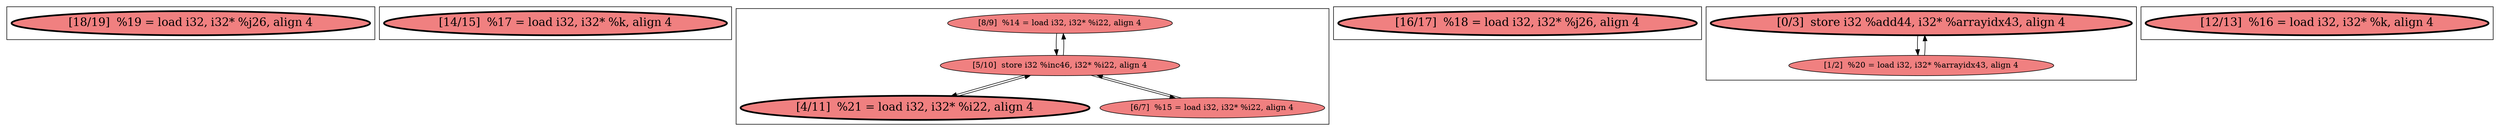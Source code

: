 
digraph G {





subgraph cluster4 {


node459 [penwidth=3.0,fontsize=20,fillcolor=lightcoral,label="[18/19]  %19 = load i32, i32* %j26, align 4",shape=ellipse,style=filled ]



}

subgraph cluster3 {


node458 [penwidth=3.0,fontsize=20,fillcolor=lightcoral,label="[14/15]  %17 = load i32, i32* %k, align 4",shape=ellipse,style=filled ]



}

subgraph cluster2 {


node454 [fillcolor=lightcoral,label="[8/9]  %14 = load i32, i32* %i22, align 4",shape=ellipse,style=filled ]
node457 [fillcolor=lightcoral,label="[5/10]  store i32 %inc46, i32* %i22, align 4",shape=ellipse,style=filled ]
node456 [penwidth=3.0,fontsize=20,fillcolor=lightcoral,label="[4/11]  %21 = load i32, i32* %i22, align 4",shape=ellipse,style=filled ]
node455 [fillcolor=lightcoral,label="[6/7]  %15 = load i32, i32* %i22, align 4",shape=ellipse,style=filled ]

node457->node455 [ ]
node454->node457 [ ]
node457->node454 [ ]
node457->node456 [ ]
node455->node457 [ ]
node456->node457 [ ]


}

subgraph cluster5 {


node460 [penwidth=3.0,fontsize=20,fillcolor=lightcoral,label="[16/17]  %18 = load i32, i32* %j26, align 4",shape=ellipse,style=filled ]



}

subgraph cluster0 {


node452 [penwidth=3.0,fontsize=20,fillcolor=lightcoral,label="[0/3]  store i32 %add44, i32* %arrayidx43, align 4",shape=ellipse,style=filled ]
node451 [fillcolor=lightcoral,label="[1/2]  %20 = load i32, i32* %arrayidx43, align 4",shape=ellipse,style=filled ]

node451->node452 [ ]
node452->node451 [ ]


}

subgraph cluster1 {


node453 [penwidth=3.0,fontsize=20,fillcolor=lightcoral,label="[12/13]  %16 = load i32, i32* %k, align 4",shape=ellipse,style=filled ]



}

}
